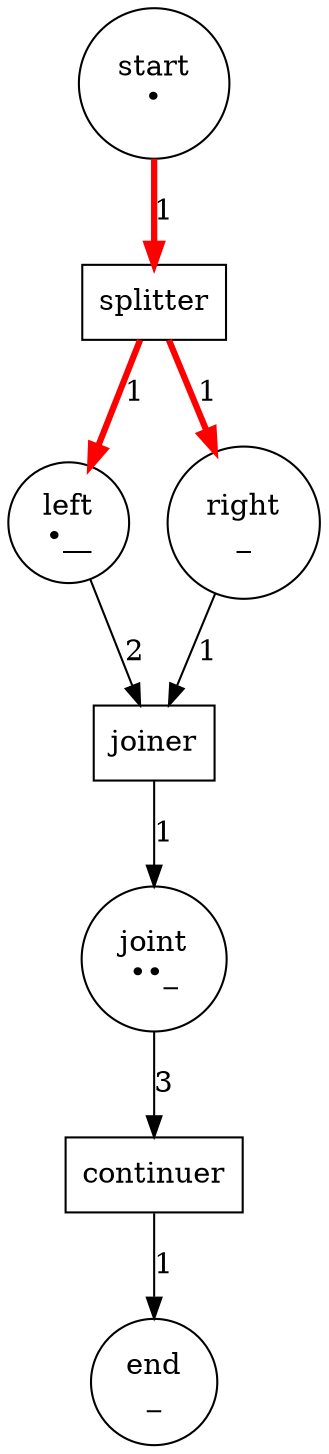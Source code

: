 digraph G {
1 [label="start\n•\n" shape=circle]
2 [label="left\n•__\n" shape=circle]
3 [label="right\n_\n" shape=circle]
4 [label="joint\n••_\n" shape=circle]
5 [label="end\n_\n" shape=circle]
6 [label="splitter" shape=box]
7 [label="joiner" shape=box]
8 [label="continuer" shape=box]

1 -> 6 [label="1" ,color=red,penwidth=3.0] 
2 -> 7 [label="2" ] 
3 -> 7 [label="1" ] 
4 -> 8 [label="3" ] 
6 -> 2 [label="1" ,color=red,penwidth=3.0] 
6 -> 3 [label="1" ,color=red,penwidth=3.0] 
7 -> 4 [label="1" ] 
8 -> 5 [label="1" ] 
}